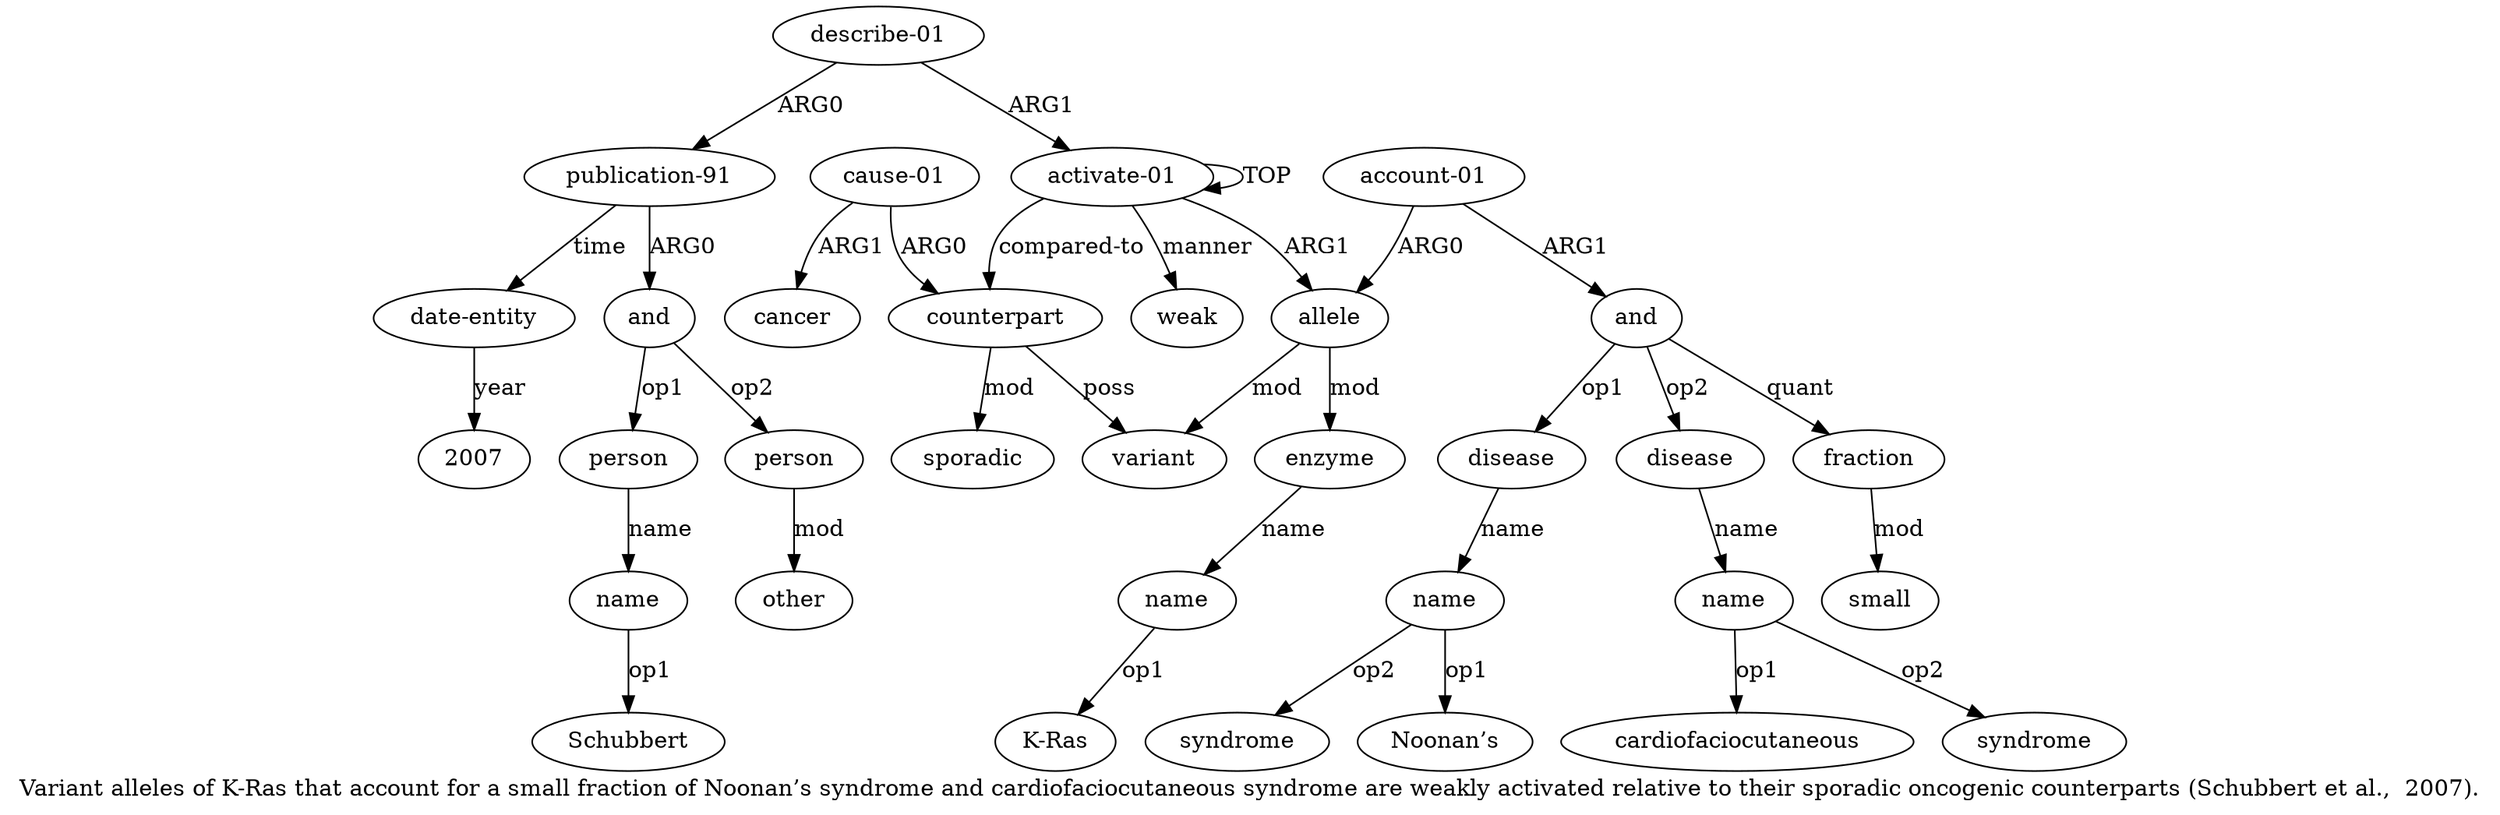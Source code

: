digraph  {
	graph [label="Variant alleles of K-Ras that account for a small fraction of Noonan’s syndrome and cardiofaciocutaneous syndrome are weakly activated \
relative to their sporadic oncogenic counterparts (Schubbert et al.,  2007)."];
	node [label="\N"];
	a20	 [color=black,
		gold_ind=20,
		gold_label=and,
		label=and,
		test_ind=20,
		test_label=and];
	a21	 [color=black,
		gold_ind=21,
		gold_label=person,
		label=person,
		test_ind=21,
		test_label=person];
	a20 -> a21 [key=0,
	color=black,
	gold_label=op1,
	label=op1,
	test_label=op1];
a23 [color=black,
	gold_ind=23,
	gold_label=person,
	label=person,
	test_ind=23,
	test_label=person];
a20 -> a23 [key=0,
color=black,
gold_label=op2,
label=op2,
test_label=op2];
a22 [color=black,
gold_ind=22,
gold_label=name,
label=name,
test_ind=22,
test_label=name];
a21 -> a22 [key=0,
color=black,
gold_label=name,
label=name,
test_label=name];
"a22 Schubbert" [color=black,
gold_ind=-1,
gold_label=Schubbert,
label=Schubbert,
test_ind=-1,
test_label=Schubbert];
a22 -> "a22 Schubbert" [key=0,
color=black,
gold_label=op1,
label=op1,
test_label=op1];
a24 [color=black,
gold_ind=24,
gold_label=other,
label=other,
test_ind=24,
test_label=other];
a23 -> a24 [key=0,
color=black,
gold_label=mod,
label=mod,
test_label=mod];
a25 [color=black,
gold_ind=25,
gold_label="date-entity",
label="date-entity",
test_ind=25,
test_label="date-entity"];
"a25 2007" [color=black,
gold_ind=-1,
gold_label=2007,
label=2007,
test_ind=-1,
test_label=2007];
a25 -> "a25 2007" [key=0,
color=black,
gold_label=year,
label=year,
test_label=year];
"a10 cardiofaciocutaneous" [color=black,
gold_ind=-1,
gold_label=cardiofaciocutaneous,
label=cardiofaciocutaneous,
test_ind=-1,
test_label=cardiofaciocutaneous];
"a4 K-Ras" [color=black,
gold_ind=-1,
gold_label="K-Ras",
label="K-Ras",
test_ind=-1,
test_label="K-Ras"];
"a10 syndrome" [color=black,
gold_ind=-1,
gold_label=syndrome,
label=syndrome,
test_ind=-1,
test_label=syndrome];
a15 [color=black,
gold_ind=15,
gold_label=sporadic,
label=sporadic,
test_ind=15,
test_label=sporadic];
a14 [color=black,
gold_ind=14,
gold_label=counterpart,
label=counterpart,
test_ind=14,
test_label=counterpart];
a14 -> a15 [key=0,
color=black,
gold_label=mod,
label=mod,
test_label=mod];
a2 [color=black,
gold_ind=2,
gold_label=variant,
label=variant,
test_ind=2,
test_label=variant];
a14 -> a2 [key=0,
color=black,
gold_label=poss,
label=poss,
test_label=poss];
a17 [color=black,
gold_ind=17,
gold_label=cancer,
label=cancer,
test_ind=17,
test_label=cancer];
a16 [color=black,
gold_ind=16,
gold_label="cause-01",
label="cause-01",
test_ind=16,
test_label="cause-01"];
a16 -> a14 [key=0,
color=black,
gold_label=ARG0,
label=ARG0,
test_label=ARG0];
a16 -> a17 [key=0,
color=black,
gold_label=ARG1,
label=ARG1,
test_label=ARG1];
a11 [color=black,
gold_ind=11,
gold_label=fraction,
label=fraction,
test_ind=11,
test_label=fraction];
a12 [color=black,
gold_ind=12,
gold_label=small,
label=small,
test_ind=12,
test_label=small];
a11 -> a12 [key=0,
color=black,
gold_label=mod,
label=mod,
test_label=mod];
a10 [color=black,
gold_ind=10,
gold_label=name,
label=name,
test_ind=10,
test_label=name];
a10 -> "a10 cardiofaciocutaneous" [key=0,
color=black,
gold_label=op1,
label=op1,
test_label=op1];
a10 -> "a10 syndrome" [key=0,
color=black,
gold_label=op2,
label=op2,
test_label=op2];
a13 [color=black,
gold_ind=13,
gold_label=weak,
label=weak,
test_ind=13,
test_label=weak];
a19 [color=black,
gold_ind=19,
gold_label="publication-91",
label="publication-91",
test_ind=19,
test_label="publication-91"];
a19 -> a20 [key=0,
color=black,
gold_label=ARG0,
label=ARG0,
test_label=ARG0];
a19 -> a25 [key=0,
color=black,
gold_label=time,
label=time,
test_label=time];
a18 [color=black,
gold_ind=18,
gold_label="describe-01",
label="describe-01",
test_ind=18,
test_label="describe-01"];
a18 -> a19 [key=0,
color=black,
gold_label=ARG0,
label=ARG0,
test_label=ARG0];
a0 [color=black,
gold_ind=0,
gold_label="activate-01",
label="activate-01",
test_ind=0,
test_label="activate-01"];
a18 -> a0 [key=0,
color=black,
gold_label=ARG1,
label=ARG1,
test_label=ARG1];
a1 [color=black,
gold_ind=1,
gold_label=allele,
label=allele,
test_ind=1,
test_label=allele];
a3 [color=black,
gold_ind=3,
gold_label=enzyme,
label=enzyme,
test_ind=3,
test_label=enzyme];
a1 -> a3 [key=0,
color=black,
gold_label=mod,
label=mod,
test_label=mod];
a1 -> a2 [key=0,
color=black,
gold_label=mod,
label=mod,
test_label=mod];
a0 -> a14 [key=0,
color=black,
gold_label="compared-to",
label="compared-to",
test_label="compared-to"];
a0 -> a13 [key=0,
color=black,
gold_label=manner,
label=manner,
test_label=manner];
a0 -> a1 [key=0,
color=black,
gold_label=ARG1,
label=ARG1,
test_label=ARG1];
a0 -> a0 [key=0,
color=black,
gold_label=TOP,
label=TOP,
test_label=TOP];
a4 [color=black,
gold_ind=4,
gold_label=name,
label=name,
test_ind=4,
test_label=name];
a3 -> a4 [key=0,
color=black,
gold_label=name,
label=name,
test_label=name];
a5 [color=black,
gold_ind=5,
gold_label="account-01",
label="account-01",
test_ind=5,
test_label="account-01"];
a5 -> a1 [key=0,
color=black,
gold_label=ARG0,
label=ARG0,
test_label=ARG0];
a6 [color=black,
gold_ind=6,
gold_label=and,
label=and,
test_ind=6,
test_label=and];
a5 -> a6 [key=0,
color=black,
gold_label=ARG1,
label=ARG1,
test_label=ARG1];
a4 -> "a4 K-Ras" [key=0,
color=black,
gold_label=op1,
label=op1,
test_label=op1];
a7 [color=black,
gold_ind=7,
gold_label=disease,
label=disease,
test_ind=7,
test_label=disease];
a8 [color=black,
gold_ind=8,
gold_label=name,
label=name,
test_ind=8,
test_label=name];
a7 -> a8 [key=0,
color=black,
gold_label=name,
label=name,
test_label=name];
a6 -> a11 [key=0,
color=black,
gold_label=quant,
label=quant,
test_label=quant];
a6 -> a7 [key=0,
color=black,
gold_label=op1,
label=op1,
test_label=op1];
a9 [color=black,
gold_ind=9,
gold_label=disease,
label=disease,
test_ind=9,
test_label=disease];
a6 -> a9 [key=0,
color=black,
gold_label=op2,
label=op2,
test_label=op2];
a9 -> a10 [key=0,
color=black,
gold_label=name,
label=name,
test_label=name];
"a8 syndrome" [color=black,
gold_ind=-1,
gold_label=syndrome,
label=syndrome,
test_ind=-1,
test_label=syndrome];
a8 -> "a8 syndrome" [key=0,
color=black,
gold_label=op2,
label=op2,
test_label=op2];
"a8 Noonan’s" [color=black,
gold_ind=-1,
gold_label=Noonan’s,
label=Noonan’s,
test_ind=-1,
test_label=Noonan’s];
a8 -> "a8 Noonan’s" [key=0,
color=black,
gold_label=op1,
label=op1,
test_label=op1];
}
